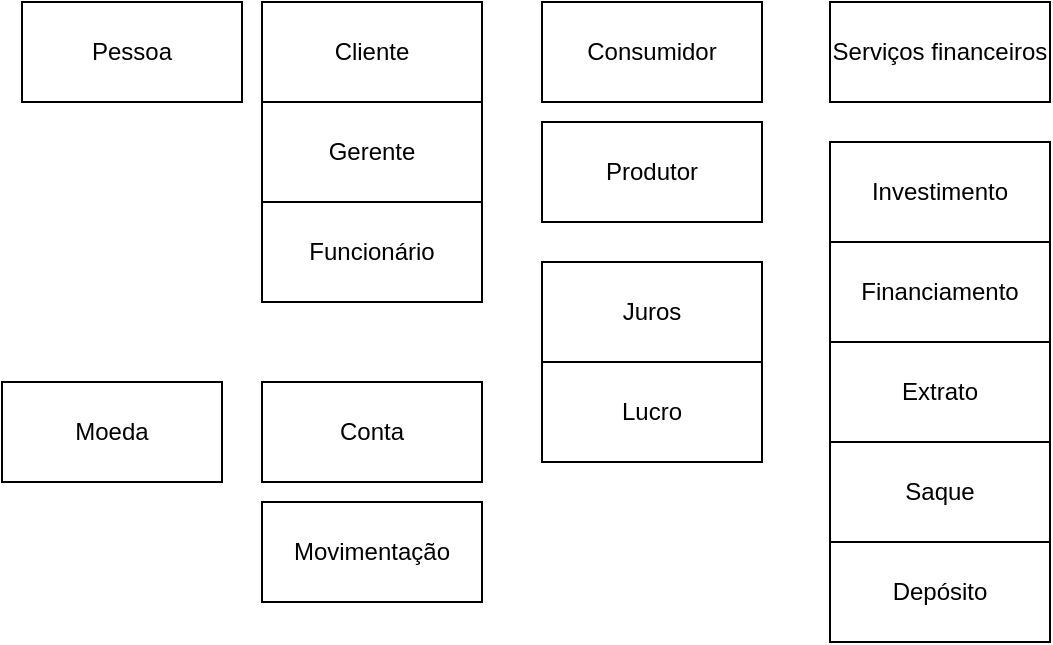 <mxfile version="24.6.5" type="github">
  <diagram id="C5RBs43oDa-KdzZeNtuy" name="Page-1">
    <mxGraphModel dx="880" dy="460" grid="1" gridSize="10" guides="1" tooltips="1" connect="1" arrows="1" fold="1" page="1" pageScale="1" pageWidth="827" pageHeight="1169" math="0" shadow="0">
      <root>
        <mxCell id="WIyWlLk6GJQsqaUBKTNV-0" />
        <mxCell id="WIyWlLk6GJQsqaUBKTNV-1" parent="WIyWlLk6GJQsqaUBKTNV-0" />
        <mxCell id="y2UfTumv7CHEHebfJBtu-16" value="Cliente" style="html=1;whiteSpace=wrap;" parent="WIyWlLk6GJQsqaUBKTNV-1" vertex="1">
          <mxGeometry x="130" y="10" width="110" height="50" as="geometry" />
        </mxCell>
        <mxCell id="y2UfTumv7CHEHebfJBtu-17" value="Conta" style="html=1;whiteSpace=wrap;" parent="WIyWlLk6GJQsqaUBKTNV-1" vertex="1">
          <mxGeometry x="130" y="200" width="110" height="50" as="geometry" />
        </mxCell>
        <mxCell id="y2UfTumv7CHEHebfJBtu-18" value="Pessoa" style="html=1;whiteSpace=wrap;" parent="WIyWlLk6GJQsqaUBKTNV-1" vertex="1">
          <mxGeometry x="10" y="10" width="110" height="50" as="geometry" />
        </mxCell>
        <mxCell id="y2UfTumv7CHEHebfJBtu-19" value="Moeda" style="html=1;whiteSpace=wrap;" parent="WIyWlLk6GJQsqaUBKTNV-1" vertex="1">
          <mxGeometry y="200" width="110" height="50" as="geometry" />
        </mxCell>
        <mxCell id="y2UfTumv7CHEHebfJBtu-20" value="Movimentação" style="html=1;whiteSpace=wrap;" parent="WIyWlLk6GJQsqaUBKTNV-1" vertex="1">
          <mxGeometry x="130" y="260" width="110" height="50" as="geometry" />
        </mxCell>
        <mxCell id="y2UfTumv7CHEHebfJBtu-21" value="Gerente" style="html=1;whiteSpace=wrap;" parent="WIyWlLk6GJQsqaUBKTNV-1" vertex="1">
          <mxGeometry x="130" y="60" width="110" height="50" as="geometry" />
        </mxCell>
        <mxCell id="y2UfTumv7CHEHebfJBtu-22" value="Funcionário" style="html=1;whiteSpace=wrap;" parent="WIyWlLk6GJQsqaUBKTNV-1" vertex="1">
          <mxGeometry x="130" y="110" width="110" height="50" as="geometry" />
        </mxCell>
        <mxCell id="y2UfTumv7CHEHebfJBtu-23" value="Financiamento" style="html=1;whiteSpace=wrap;" parent="WIyWlLk6GJQsqaUBKTNV-1" vertex="1">
          <mxGeometry x="414" y="130" width="110" height="50" as="geometry" />
        </mxCell>
        <mxCell id="y2UfTumv7CHEHebfJBtu-24" value="Investimento" style="html=1;whiteSpace=wrap;" parent="WIyWlLk6GJQsqaUBKTNV-1" vertex="1">
          <mxGeometry x="414" y="80" width="110" height="50" as="geometry" />
        </mxCell>
        <mxCell id="y2UfTumv7CHEHebfJBtu-25" value="Serviços financeiros" style="html=1;whiteSpace=wrap;" parent="WIyWlLk6GJQsqaUBKTNV-1" vertex="1">
          <mxGeometry x="414" y="10" width="110" height="50" as="geometry" />
        </mxCell>
        <mxCell id="y2UfTumv7CHEHebfJBtu-26" value="Juros" style="html=1;whiteSpace=wrap;" parent="WIyWlLk6GJQsqaUBKTNV-1" vertex="1">
          <mxGeometry x="270" y="140" width="110" height="50" as="geometry" />
        </mxCell>
        <mxCell id="y2UfTumv7CHEHebfJBtu-27" value="Lucro" style="html=1;whiteSpace=wrap;" parent="WIyWlLk6GJQsqaUBKTNV-1" vertex="1">
          <mxGeometry x="270" y="190" width="110" height="50" as="geometry" />
        </mxCell>
        <mxCell id="y2UfTumv7CHEHebfJBtu-28" value="Depósito" style="html=1;whiteSpace=wrap;" parent="WIyWlLk6GJQsqaUBKTNV-1" vertex="1">
          <mxGeometry x="414" y="280" width="110" height="50" as="geometry" />
        </mxCell>
        <mxCell id="y2UfTumv7CHEHebfJBtu-29" value="Saque" style="html=1;whiteSpace=wrap;" parent="WIyWlLk6GJQsqaUBKTNV-1" vertex="1">
          <mxGeometry x="414" y="230" width="110" height="50" as="geometry" />
        </mxCell>
        <mxCell id="y2UfTumv7CHEHebfJBtu-30" value="Extrato" style="html=1;whiteSpace=wrap;" parent="WIyWlLk6GJQsqaUBKTNV-1" vertex="1">
          <mxGeometry x="414" y="180" width="110" height="50" as="geometry" />
        </mxCell>
        <mxCell id="y2UfTumv7CHEHebfJBtu-31" value="Produtor" style="html=1;whiteSpace=wrap;" parent="WIyWlLk6GJQsqaUBKTNV-1" vertex="1">
          <mxGeometry x="270" y="70" width="110" height="50" as="geometry" />
        </mxCell>
        <mxCell id="y2UfTumv7CHEHebfJBtu-32" value="Consumidor" style="html=1;whiteSpace=wrap;" parent="WIyWlLk6GJQsqaUBKTNV-1" vertex="1">
          <mxGeometry x="270" y="10" width="110" height="50" as="geometry" />
        </mxCell>
      </root>
    </mxGraphModel>
  </diagram>
</mxfile>
